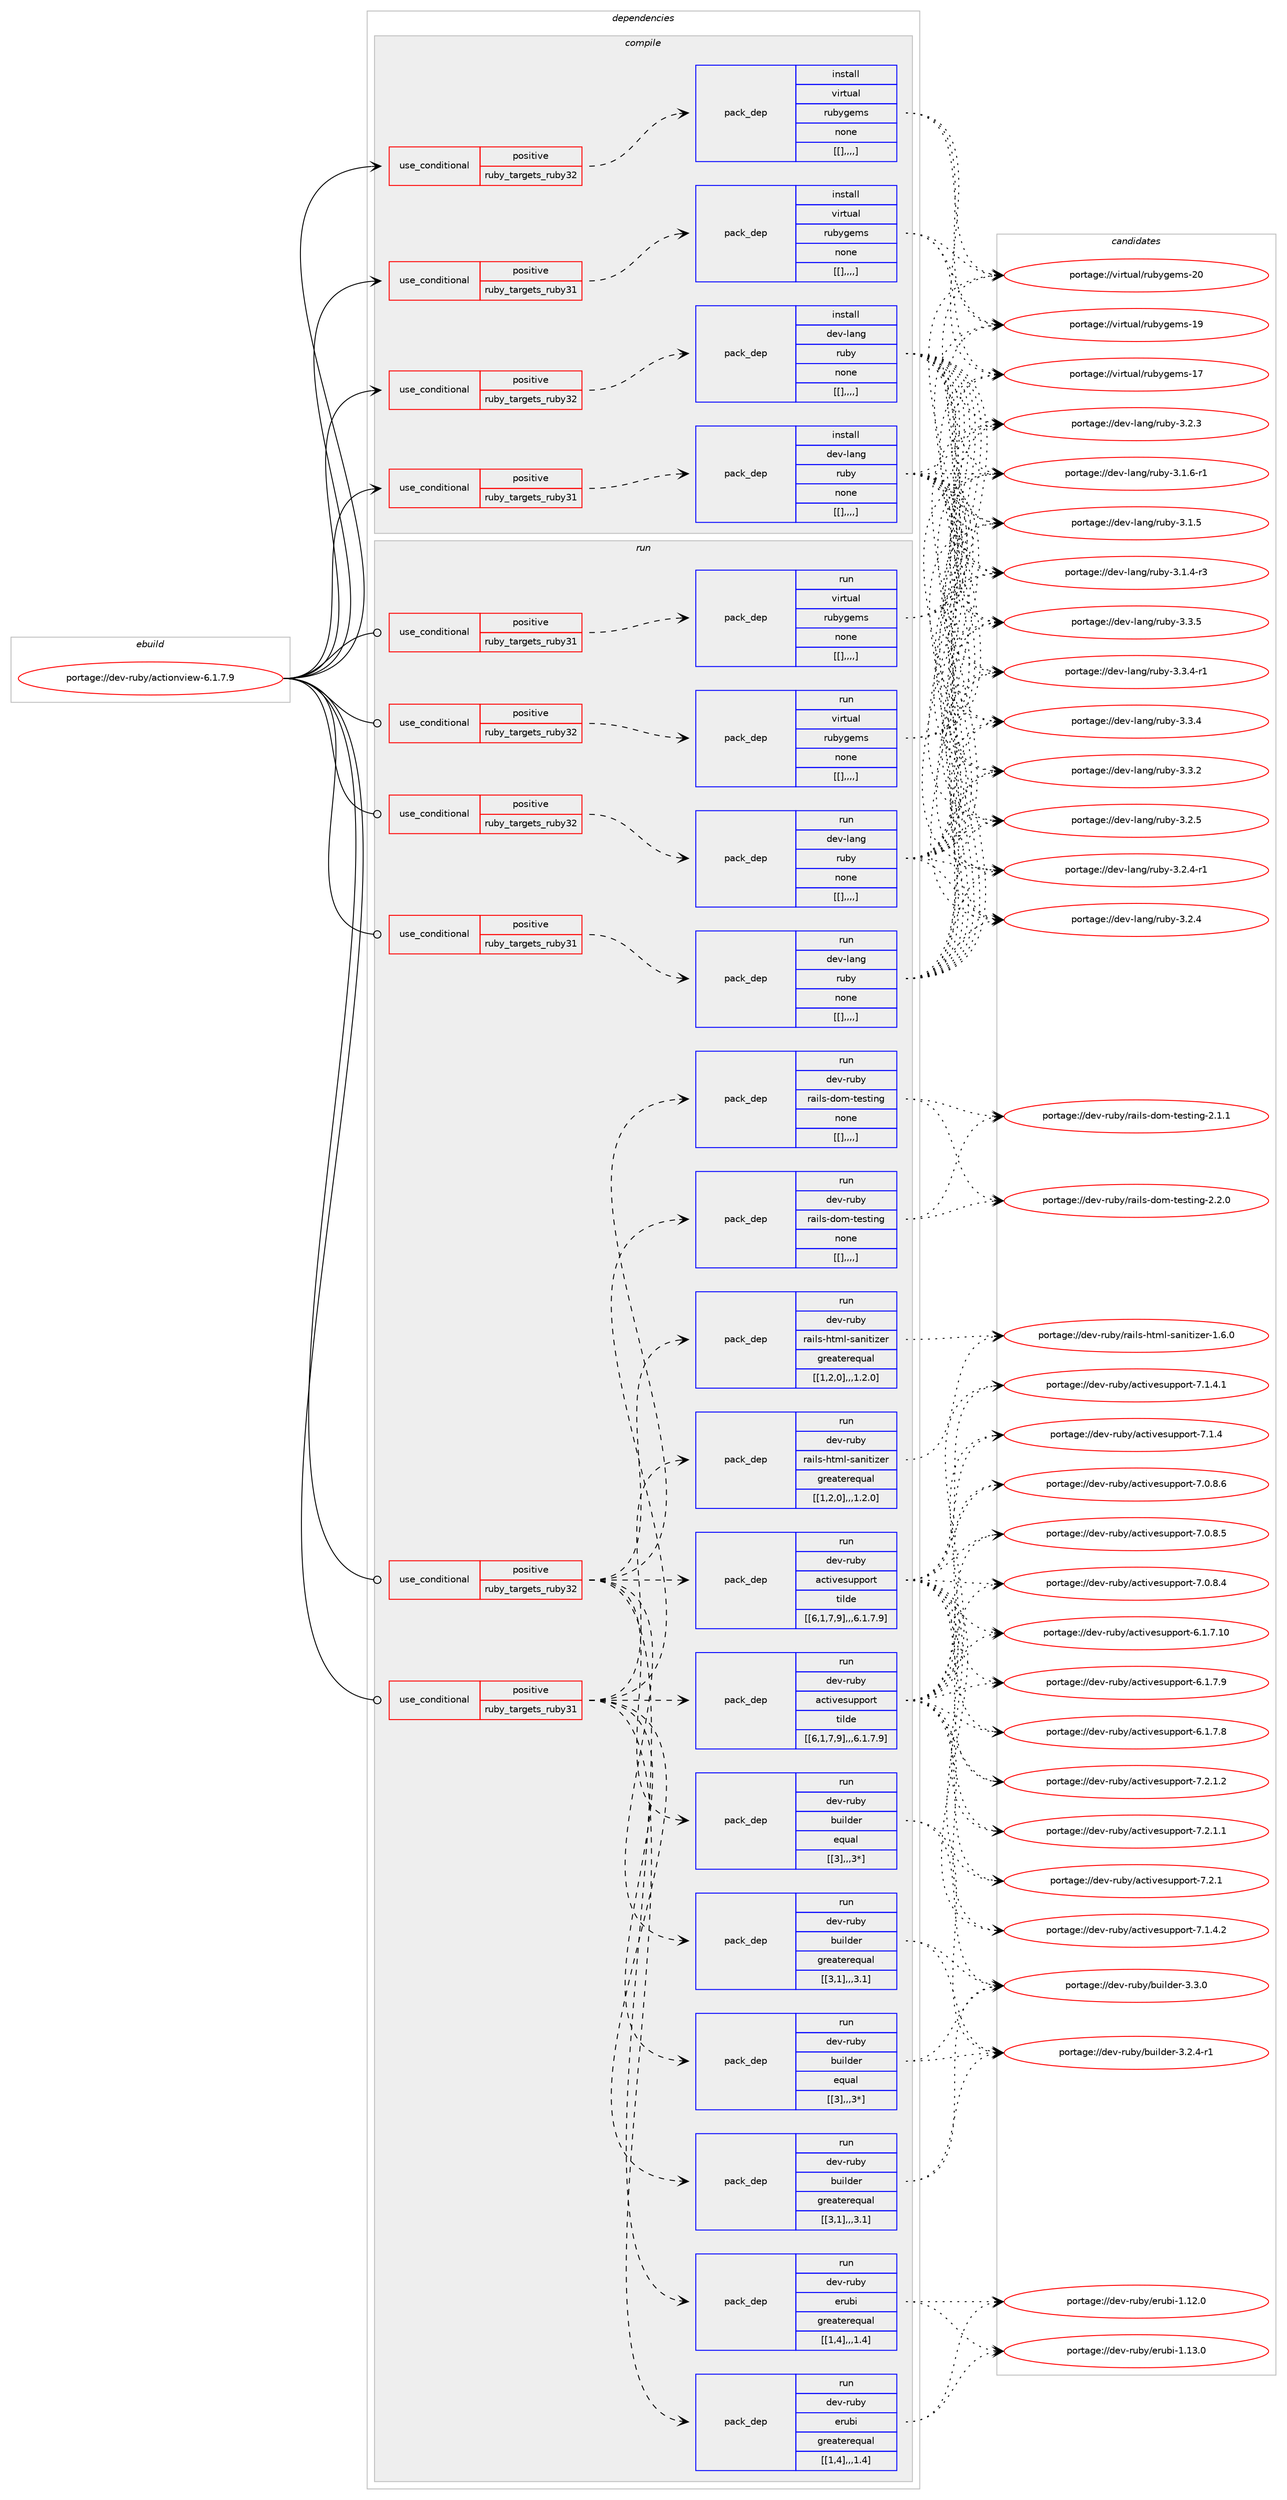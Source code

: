 digraph prolog {

# *************
# Graph options
# *************

newrank=true;
concentrate=true;
compound=true;
graph [rankdir=LR,fontname=Helvetica,fontsize=10,ranksep=1.5];#, ranksep=2.5, nodesep=0.2];
edge  [arrowhead=vee];
node  [fontname=Helvetica,fontsize=10];

# **********
# The ebuild
# **********

subgraph cluster_leftcol {
color=gray;
label=<<i>ebuild</i>>;
id [label="portage://dev-ruby/actionview-6.1.7.9", color=red, width=4, href="../dev-ruby/actionview-6.1.7.9.svg"];
}

# ****************
# The dependencies
# ****************

subgraph cluster_midcol {
color=gray;
label=<<i>dependencies</i>>;
subgraph cluster_compile {
fillcolor="#eeeeee";
style=filled;
label=<<i>compile</i>>;
subgraph cond46890 {
dependency182875 [label=<<TABLE BORDER="0" CELLBORDER="1" CELLSPACING="0" CELLPADDING="4"><TR><TD ROWSPAN="3" CELLPADDING="10">use_conditional</TD></TR><TR><TD>positive</TD></TR><TR><TD>ruby_targets_ruby31</TD></TR></TABLE>>, shape=none, color=red];
subgraph pack134653 {
dependency182918 [label=<<TABLE BORDER="0" CELLBORDER="1" CELLSPACING="0" CELLPADDING="4" WIDTH="220"><TR><TD ROWSPAN="6" CELLPADDING="30">pack_dep</TD></TR><TR><TD WIDTH="110">install</TD></TR><TR><TD>dev-lang</TD></TR><TR><TD>ruby</TD></TR><TR><TD>none</TD></TR><TR><TD>[[],,,,]</TD></TR></TABLE>>, shape=none, color=blue];
}
dependency182875:e -> dependency182918:w [weight=20,style="dashed",arrowhead="vee"];
}
id:e -> dependency182875:w [weight=20,style="solid",arrowhead="vee"];
subgraph cond46904 {
dependency182943 [label=<<TABLE BORDER="0" CELLBORDER="1" CELLSPACING="0" CELLPADDING="4"><TR><TD ROWSPAN="3" CELLPADDING="10">use_conditional</TD></TR><TR><TD>positive</TD></TR><TR><TD>ruby_targets_ruby31</TD></TR></TABLE>>, shape=none, color=red];
subgraph pack134680 {
dependency182963 [label=<<TABLE BORDER="0" CELLBORDER="1" CELLSPACING="0" CELLPADDING="4" WIDTH="220"><TR><TD ROWSPAN="6" CELLPADDING="30">pack_dep</TD></TR><TR><TD WIDTH="110">install</TD></TR><TR><TD>virtual</TD></TR><TR><TD>rubygems</TD></TR><TR><TD>none</TD></TR><TR><TD>[[],,,,]</TD></TR></TABLE>>, shape=none, color=blue];
}
dependency182943:e -> dependency182963:w [weight=20,style="dashed",arrowhead="vee"];
}
id:e -> dependency182943:w [weight=20,style="solid",arrowhead="vee"];
subgraph cond46925 {
dependency182991 [label=<<TABLE BORDER="0" CELLBORDER="1" CELLSPACING="0" CELLPADDING="4"><TR><TD ROWSPAN="3" CELLPADDING="10">use_conditional</TD></TR><TR><TD>positive</TD></TR><TR><TD>ruby_targets_ruby32</TD></TR></TABLE>>, shape=none, color=red];
subgraph pack134711 {
dependency183015 [label=<<TABLE BORDER="0" CELLBORDER="1" CELLSPACING="0" CELLPADDING="4" WIDTH="220"><TR><TD ROWSPAN="6" CELLPADDING="30">pack_dep</TD></TR><TR><TD WIDTH="110">install</TD></TR><TR><TD>dev-lang</TD></TR><TR><TD>ruby</TD></TR><TR><TD>none</TD></TR><TR><TD>[[],,,,]</TD></TR></TABLE>>, shape=none, color=blue];
}
dependency182991:e -> dependency183015:w [weight=20,style="dashed",arrowhead="vee"];
}
id:e -> dependency182991:w [weight=20,style="solid",arrowhead="vee"];
subgraph cond46934 {
dependency183041 [label=<<TABLE BORDER="0" CELLBORDER="1" CELLSPACING="0" CELLPADDING="4"><TR><TD ROWSPAN="3" CELLPADDING="10">use_conditional</TD></TR><TR><TD>positive</TD></TR><TR><TD>ruby_targets_ruby32</TD></TR></TABLE>>, shape=none, color=red];
subgraph pack134747 {
dependency183049 [label=<<TABLE BORDER="0" CELLBORDER="1" CELLSPACING="0" CELLPADDING="4" WIDTH="220"><TR><TD ROWSPAN="6" CELLPADDING="30">pack_dep</TD></TR><TR><TD WIDTH="110">install</TD></TR><TR><TD>virtual</TD></TR><TR><TD>rubygems</TD></TR><TR><TD>none</TD></TR><TR><TD>[[],,,,]</TD></TR></TABLE>>, shape=none, color=blue];
}
dependency183041:e -> dependency183049:w [weight=20,style="dashed",arrowhead="vee"];
}
id:e -> dependency183041:w [weight=20,style="solid",arrowhead="vee"];
}
subgraph cluster_compileandrun {
fillcolor="#eeeeee";
style=filled;
label=<<i>compile and run</i>>;
}
subgraph cluster_run {
fillcolor="#eeeeee";
style=filled;
label=<<i>run</i>>;
subgraph cond46951 {
dependency183146 [label=<<TABLE BORDER="0" CELLBORDER="1" CELLSPACING="0" CELLPADDING="4"><TR><TD ROWSPAN="3" CELLPADDING="10">use_conditional</TD></TR><TR><TD>positive</TD></TR><TR><TD>ruby_targets_ruby31</TD></TR></TABLE>>, shape=none, color=red];
subgraph pack134859 {
dependency183197 [label=<<TABLE BORDER="0" CELLBORDER="1" CELLSPACING="0" CELLPADDING="4" WIDTH="220"><TR><TD ROWSPAN="6" CELLPADDING="30">pack_dep</TD></TR><TR><TD WIDTH="110">run</TD></TR><TR><TD>dev-lang</TD></TR><TR><TD>ruby</TD></TR><TR><TD>none</TD></TR><TR><TD>[[],,,,]</TD></TR></TABLE>>, shape=none, color=blue];
}
dependency183146:e -> dependency183197:w [weight=20,style="dashed",arrowhead="vee"];
}
id:e -> dependency183146:w [weight=20,style="solid",arrowhead="odot"];
subgraph cond46993 {
dependency183303 [label=<<TABLE BORDER="0" CELLBORDER="1" CELLSPACING="0" CELLPADDING="4"><TR><TD ROWSPAN="3" CELLPADDING="10">use_conditional</TD></TR><TR><TD>positive</TD></TR><TR><TD>ruby_targets_ruby31</TD></TR></TABLE>>, shape=none, color=red];
subgraph pack134945 {
dependency183320 [label=<<TABLE BORDER="0" CELLBORDER="1" CELLSPACING="0" CELLPADDING="4" WIDTH="220"><TR><TD ROWSPAN="6" CELLPADDING="30">pack_dep</TD></TR><TR><TD WIDTH="110">run</TD></TR><TR><TD>dev-ruby</TD></TR><TR><TD>activesupport</TD></TR><TR><TD>tilde</TD></TR><TR><TD>[[6,1,7,9],,,6.1.7.9]</TD></TR></TABLE>>, shape=none, color=blue];
}
dependency183303:e -> dependency183320:w [weight=20,style="dashed",arrowhead="vee"];
subgraph pack134983 {
dependency183383 [label=<<TABLE BORDER="0" CELLBORDER="1" CELLSPACING="0" CELLPADDING="4" WIDTH="220"><TR><TD ROWSPAN="6" CELLPADDING="30">pack_dep</TD></TR><TR><TD WIDTH="110">run</TD></TR><TR><TD>dev-ruby</TD></TR><TR><TD>builder</TD></TR><TR><TD>greaterequal</TD></TR><TR><TD>[[3,1],,,3.1]</TD></TR></TABLE>>, shape=none, color=blue];
}
dependency183303:e -> dependency183383:w [weight=20,style="dashed",arrowhead="vee"];
subgraph pack135079 {
dependency183500 [label=<<TABLE BORDER="0" CELLBORDER="1" CELLSPACING="0" CELLPADDING="4" WIDTH="220"><TR><TD ROWSPAN="6" CELLPADDING="30">pack_dep</TD></TR><TR><TD WIDTH="110">run</TD></TR><TR><TD>dev-ruby</TD></TR><TR><TD>builder</TD></TR><TR><TD>equal</TD></TR><TR><TD>[[3],,,3*]</TD></TR></TABLE>>, shape=none, color=blue];
}
dependency183303:e -> dependency183500:w [weight=20,style="dashed",arrowhead="vee"];
subgraph pack135106 {
dependency183538 [label=<<TABLE BORDER="0" CELLBORDER="1" CELLSPACING="0" CELLPADDING="4" WIDTH="220"><TR><TD ROWSPAN="6" CELLPADDING="30">pack_dep</TD></TR><TR><TD WIDTH="110">run</TD></TR><TR><TD>dev-ruby</TD></TR><TR><TD>erubi</TD></TR><TR><TD>greaterequal</TD></TR><TR><TD>[[1,4],,,1.4]</TD></TR></TABLE>>, shape=none, color=blue];
}
dependency183303:e -> dependency183538:w [weight=20,style="dashed",arrowhead="vee"];
subgraph pack135111 {
dependency183560 [label=<<TABLE BORDER="0" CELLBORDER="1" CELLSPACING="0" CELLPADDING="4" WIDTH="220"><TR><TD ROWSPAN="6" CELLPADDING="30">pack_dep</TD></TR><TR><TD WIDTH="110">run</TD></TR><TR><TD>dev-ruby</TD></TR><TR><TD>rails-html-sanitizer</TD></TR><TR><TD>greaterequal</TD></TR><TR><TD>[[1,2,0],,,1.2.0]</TD></TR></TABLE>>, shape=none, color=blue];
}
dependency183303:e -> dependency183560:w [weight=20,style="dashed",arrowhead="vee"];
subgraph pack135146 {
dependency183615 [label=<<TABLE BORDER="0" CELLBORDER="1" CELLSPACING="0" CELLPADDING="4" WIDTH="220"><TR><TD ROWSPAN="6" CELLPADDING="30">pack_dep</TD></TR><TR><TD WIDTH="110">run</TD></TR><TR><TD>dev-ruby</TD></TR><TR><TD>rails-dom-testing</TD></TR><TR><TD>none</TD></TR><TR><TD>[[],,,,]</TD></TR></TABLE>>, shape=none, color=blue];
}
dependency183303:e -> dependency183615:w [weight=20,style="dashed",arrowhead="vee"];
}
id:e -> dependency183303:w [weight=20,style="solid",arrowhead="odot"];
subgraph cond47111 {
dependency183671 [label=<<TABLE BORDER="0" CELLBORDER="1" CELLSPACING="0" CELLPADDING="4"><TR><TD ROWSPAN="3" CELLPADDING="10">use_conditional</TD></TR><TR><TD>positive</TD></TR><TR><TD>ruby_targets_ruby31</TD></TR></TABLE>>, shape=none, color=red];
subgraph pack135202 {
dependency183716 [label=<<TABLE BORDER="0" CELLBORDER="1" CELLSPACING="0" CELLPADDING="4" WIDTH="220"><TR><TD ROWSPAN="6" CELLPADDING="30">pack_dep</TD></TR><TR><TD WIDTH="110">run</TD></TR><TR><TD>virtual</TD></TR><TR><TD>rubygems</TD></TR><TR><TD>none</TD></TR><TR><TD>[[],,,,]</TD></TR></TABLE>>, shape=none, color=blue];
}
dependency183671:e -> dependency183716:w [weight=20,style="dashed",arrowhead="vee"];
}
id:e -> dependency183671:w [weight=20,style="solid",arrowhead="odot"];
subgraph cond47127 {
dependency183738 [label=<<TABLE BORDER="0" CELLBORDER="1" CELLSPACING="0" CELLPADDING="4"><TR><TD ROWSPAN="3" CELLPADDING="10">use_conditional</TD></TR><TR><TD>positive</TD></TR><TR><TD>ruby_targets_ruby32</TD></TR></TABLE>>, shape=none, color=red];
subgraph pack135255 {
dependency183746 [label=<<TABLE BORDER="0" CELLBORDER="1" CELLSPACING="0" CELLPADDING="4" WIDTH="220"><TR><TD ROWSPAN="6" CELLPADDING="30">pack_dep</TD></TR><TR><TD WIDTH="110">run</TD></TR><TR><TD>dev-lang</TD></TR><TR><TD>ruby</TD></TR><TR><TD>none</TD></TR><TR><TD>[[],,,,]</TD></TR></TABLE>>, shape=none, color=blue];
}
dependency183738:e -> dependency183746:w [weight=20,style="dashed",arrowhead="vee"];
}
id:e -> dependency183738:w [weight=20,style="solid",arrowhead="odot"];
subgraph cond47139 {
dependency183754 [label=<<TABLE BORDER="0" CELLBORDER="1" CELLSPACING="0" CELLPADDING="4"><TR><TD ROWSPAN="3" CELLPADDING="10">use_conditional</TD></TR><TR><TD>positive</TD></TR><TR><TD>ruby_targets_ruby32</TD></TR></TABLE>>, shape=none, color=red];
subgraph pack135262 {
dependency183764 [label=<<TABLE BORDER="0" CELLBORDER="1" CELLSPACING="0" CELLPADDING="4" WIDTH="220"><TR><TD ROWSPAN="6" CELLPADDING="30">pack_dep</TD></TR><TR><TD WIDTH="110">run</TD></TR><TR><TD>dev-ruby</TD></TR><TR><TD>activesupport</TD></TR><TR><TD>tilde</TD></TR><TR><TD>[[6,1,7,9],,,6.1.7.9]</TD></TR></TABLE>>, shape=none, color=blue];
}
dependency183754:e -> dependency183764:w [weight=20,style="dashed",arrowhead="vee"];
subgraph pack135318 {
dependency183860 [label=<<TABLE BORDER="0" CELLBORDER="1" CELLSPACING="0" CELLPADDING="4" WIDTH="220"><TR><TD ROWSPAN="6" CELLPADDING="30">pack_dep</TD></TR><TR><TD WIDTH="110">run</TD></TR><TR><TD>dev-ruby</TD></TR><TR><TD>builder</TD></TR><TR><TD>greaterequal</TD></TR><TR><TD>[[3,1],,,3.1]</TD></TR></TABLE>>, shape=none, color=blue];
}
dependency183754:e -> dependency183860:w [weight=20,style="dashed",arrowhead="vee"];
subgraph pack135331 {
dependency183890 [label=<<TABLE BORDER="0" CELLBORDER="1" CELLSPACING="0" CELLPADDING="4" WIDTH="220"><TR><TD ROWSPAN="6" CELLPADDING="30">pack_dep</TD></TR><TR><TD WIDTH="110">run</TD></TR><TR><TD>dev-ruby</TD></TR><TR><TD>builder</TD></TR><TR><TD>equal</TD></TR><TR><TD>[[3],,,3*]</TD></TR></TABLE>>, shape=none, color=blue];
}
dependency183754:e -> dependency183890:w [weight=20,style="dashed",arrowhead="vee"];
subgraph pack135379 {
dependency183954 [label=<<TABLE BORDER="0" CELLBORDER="1" CELLSPACING="0" CELLPADDING="4" WIDTH="220"><TR><TD ROWSPAN="6" CELLPADDING="30">pack_dep</TD></TR><TR><TD WIDTH="110">run</TD></TR><TR><TD>dev-ruby</TD></TR><TR><TD>erubi</TD></TR><TR><TD>greaterequal</TD></TR><TR><TD>[[1,4],,,1.4]</TD></TR></TABLE>>, shape=none, color=blue];
}
dependency183754:e -> dependency183954:w [weight=20,style="dashed",arrowhead="vee"];
subgraph pack135401 {
dependency184014 [label=<<TABLE BORDER="0" CELLBORDER="1" CELLSPACING="0" CELLPADDING="4" WIDTH="220"><TR><TD ROWSPAN="6" CELLPADDING="30">pack_dep</TD></TR><TR><TD WIDTH="110">run</TD></TR><TR><TD>dev-ruby</TD></TR><TR><TD>rails-html-sanitizer</TD></TR><TR><TD>greaterequal</TD></TR><TR><TD>[[1,2,0],,,1.2.0]</TD></TR></TABLE>>, shape=none, color=blue];
}
dependency183754:e -> dependency184014:w [weight=20,style="dashed",arrowhead="vee"];
subgraph pack135450 {
dependency184065 [label=<<TABLE BORDER="0" CELLBORDER="1" CELLSPACING="0" CELLPADDING="4" WIDTH="220"><TR><TD ROWSPAN="6" CELLPADDING="30">pack_dep</TD></TR><TR><TD WIDTH="110">run</TD></TR><TR><TD>dev-ruby</TD></TR><TR><TD>rails-dom-testing</TD></TR><TR><TD>none</TD></TR><TR><TD>[[],,,,]</TD></TR></TABLE>>, shape=none, color=blue];
}
dependency183754:e -> dependency184065:w [weight=20,style="dashed",arrowhead="vee"];
}
id:e -> dependency183754:w [weight=20,style="solid",arrowhead="odot"];
subgraph cond47253 {
dependency184075 [label=<<TABLE BORDER="0" CELLBORDER="1" CELLSPACING="0" CELLPADDING="4"><TR><TD ROWSPAN="3" CELLPADDING="10">use_conditional</TD></TR><TR><TD>positive</TD></TR><TR><TD>ruby_targets_ruby32</TD></TR></TABLE>>, shape=none, color=red];
subgraph pack135513 {
dependency184161 [label=<<TABLE BORDER="0" CELLBORDER="1" CELLSPACING="0" CELLPADDING="4" WIDTH="220"><TR><TD ROWSPAN="6" CELLPADDING="30">pack_dep</TD></TR><TR><TD WIDTH="110">run</TD></TR><TR><TD>virtual</TD></TR><TR><TD>rubygems</TD></TR><TR><TD>none</TD></TR><TR><TD>[[],,,,]</TD></TR></TABLE>>, shape=none, color=blue];
}
dependency184075:e -> dependency184161:w [weight=20,style="dashed",arrowhead="vee"];
}
id:e -> dependency184075:w [weight=20,style="solid",arrowhead="odot"];
}
}

# **************
# The candidates
# **************

subgraph cluster_choices {
rank=same;
color=gray;
label=<<i>candidates</i>>;

subgraph choice134133 {
color=black;
nodesep=1;
choice10010111845108971101034711411798121455146514653 [label="portage://dev-lang/ruby-3.3.5", color=red, width=4,href="../dev-lang/ruby-3.3.5.svg"];
choice100101118451089711010347114117981214551465146524511449 [label="portage://dev-lang/ruby-3.3.4-r1", color=red, width=4,href="../dev-lang/ruby-3.3.4-r1.svg"];
choice10010111845108971101034711411798121455146514652 [label="portage://dev-lang/ruby-3.3.4", color=red, width=4,href="../dev-lang/ruby-3.3.4.svg"];
choice10010111845108971101034711411798121455146514650 [label="portage://dev-lang/ruby-3.3.2", color=red, width=4,href="../dev-lang/ruby-3.3.2.svg"];
choice10010111845108971101034711411798121455146504653 [label="portage://dev-lang/ruby-3.2.5", color=red, width=4,href="../dev-lang/ruby-3.2.5.svg"];
choice100101118451089711010347114117981214551465046524511449 [label="portage://dev-lang/ruby-3.2.4-r1", color=red, width=4,href="../dev-lang/ruby-3.2.4-r1.svg"];
choice10010111845108971101034711411798121455146504652 [label="portage://dev-lang/ruby-3.2.4", color=red, width=4,href="../dev-lang/ruby-3.2.4.svg"];
choice10010111845108971101034711411798121455146504651 [label="portage://dev-lang/ruby-3.2.3", color=red, width=4,href="../dev-lang/ruby-3.2.3.svg"];
choice100101118451089711010347114117981214551464946544511449 [label="portage://dev-lang/ruby-3.1.6-r1", color=red, width=4,href="../dev-lang/ruby-3.1.6-r1.svg"];
choice10010111845108971101034711411798121455146494653 [label="portage://dev-lang/ruby-3.1.5", color=red, width=4,href="../dev-lang/ruby-3.1.5.svg"];
choice100101118451089711010347114117981214551464946524511451 [label="portage://dev-lang/ruby-3.1.4-r3", color=red, width=4,href="../dev-lang/ruby-3.1.4-r3.svg"];
dependency182918:e -> choice10010111845108971101034711411798121455146514653:w [style=dotted,weight="100"];
dependency182918:e -> choice100101118451089711010347114117981214551465146524511449:w [style=dotted,weight="100"];
dependency182918:e -> choice10010111845108971101034711411798121455146514652:w [style=dotted,weight="100"];
dependency182918:e -> choice10010111845108971101034711411798121455146514650:w [style=dotted,weight="100"];
dependency182918:e -> choice10010111845108971101034711411798121455146504653:w [style=dotted,weight="100"];
dependency182918:e -> choice100101118451089711010347114117981214551465046524511449:w [style=dotted,weight="100"];
dependency182918:e -> choice10010111845108971101034711411798121455146504652:w [style=dotted,weight="100"];
dependency182918:e -> choice10010111845108971101034711411798121455146504651:w [style=dotted,weight="100"];
dependency182918:e -> choice100101118451089711010347114117981214551464946544511449:w [style=dotted,weight="100"];
dependency182918:e -> choice10010111845108971101034711411798121455146494653:w [style=dotted,weight="100"];
dependency182918:e -> choice100101118451089711010347114117981214551464946524511451:w [style=dotted,weight="100"];
}
subgraph choice134160 {
color=black;
nodesep=1;
choice118105114116117971084711411798121103101109115455048 [label="portage://virtual/rubygems-20", color=red, width=4,href="../virtual/rubygems-20.svg"];
choice118105114116117971084711411798121103101109115454957 [label="portage://virtual/rubygems-19", color=red, width=4,href="../virtual/rubygems-19.svg"];
choice118105114116117971084711411798121103101109115454955 [label="portage://virtual/rubygems-17", color=red, width=4,href="../virtual/rubygems-17.svg"];
dependency182963:e -> choice118105114116117971084711411798121103101109115455048:w [style=dotted,weight="100"];
dependency182963:e -> choice118105114116117971084711411798121103101109115454957:w [style=dotted,weight="100"];
dependency182963:e -> choice118105114116117971084711411798121103101109115454955:w [style=dotted,weight="100"];
}
subgraph choice134167 {
color=black;
nodesep=1;
choice10010111845108971101034711411798121455146514653 [label="portage://dev-lang/ruby-3.3.5", color=red, width=4,href="../dev-lang/ruby-3.3.5.svg"];
choice100101118451089711010347114117981214551465146524511449 [label="portage://dev-lang/ruby-3.3.4-r1", color=red, width=4,href="../dev-lang/ruby-3.3.4-r1.svg"];
choice10010111845108971101034711411798121455146514652 [label="portage://dev-lang/ruby-3.3.4", color=red, width=4,href="../dev-lang/ruby-3.3.4.svg"];
choice10010111845108971101034711411798121455146514650 [label="portage://dev-lang/ruby-3.3.2", color=red, width=4,href="../dev-lang/ruby-3.3.2.svg"];
choice10010111845108971101034711411798121455146504653 [label="portage://dev-lang/ruby-3.2.5", color=red, width=4,href="../dev-lang/ruby-3.2.5.svg"];
choice100101118451089711010347114117981214551465046524511449 [label="portage://dev-lang/ruby-3.2.4-r1", color=red, width=4,href="../dev-lang/ruby-3.2.4-r1.svg"];
choice10010111845108971101034711411798121455146504652 [label="portage://dev-lang/ruby-3.2.4", color=red, width=4,href="../dev-lang/ruby-3.2.4.svg"];
choice10010111845108971101034711411798121455146504651 [label="portage://dev-lang/ruby-3.2.3", color=red, width=4,href="../dev-lang/ruby-3.2.3.svg"];
choice100101118451089711010347114117981214551464946544511449 [label="portage://dev-lang/ruby-3.1.6-r1", color=red, width=4,href="../dev-lang/ruby-3.1.6-r1.svg"];
choice10010111845108971101034711411798121455146494653 [label="portage://dev-lang/ruby-3.1.5", color=red, width=4,href="../dev-lang/ruby-3.1.5.svg"];
choice100101118451089711010347114117981214551464946524511451 [label="portage://dev-lang/ruby-3.1.4-r3", color=red, width=4,href="../dev-lang/ruby-3.1.4-r3.svg"];
dependency183015:e -> choice10010111845108971101034711411798121455146514653:w [style=dotted,weight="100"];
dependency183015:e -> choice100101118451089711010347114117981214551465146524511449:w [style=dotted,weight="100"];
dependency183015:e -> choice10010111845108971101034711411798121455146514652:w [style=dotted,weight="100"];
dependency183015:e -> choice10010111845108971101034711411798121455146514650:w [style=dotted,weight="100"];
dependency183015:e -> choice10010111845108971101034711411798121455146504653:w [style=dotted,weight="100"];
dependency183015:e -> choice100101118451089711010347114117981214551465046524511449:w [style=dotted,weight="100"];
dependency183015:e -> choice10010111845108971101034711411798121455146504652:w [style=dotted,weight="100"];
dependency183015:e -> choice10010111845108971101034711411798121455146504651:w [style=dotted,weight="100"];
dependency183015:e -> choice100101118451089711010347114117981214551464946544511449:w [style=dotted,weight="100"];
dependency183015:e -> choice10010111845108971101034711411798121455146494653:w [style=dotted,weight="100"];
dependency183015:e -> choice100101118451089711010347114117981214551464946524511451:w [style=dotted,weight="100"];
}
subgraph choice134185 {
color=black;
nodesep=1;
choice118105114116117971084711411798121103101109115455048 [label="portage://virtual/rubygems-20", color=red, width=4,href="../virtual/rubygems-20.svg"];
choice118105114116117971084711411798121103101109115454957 [label="portage://virtual/rubygems-19", color=red, width=4,href="../virtual/rubygems-19.svg"];
choice118105114116117971084711411798121103101109115454955 [label="portage://virtual/rubygems-17", color=red, width=4,href="../virtual/rubygems-17.svg"];
dependency183049:e -> choice118105114116117971084711411798121103101109115455048:w [style=dotted,weight="100"];
dependency183049:e -> choice118105114116117971084711411798121103101109115454957:w [style=dotted,weight="100"];
dependency183049:e -> choice118105114116117971084711411798121103101109115454955:w [style=dotted,weight="100"];
}
subgraph choice134190 {
color=black;
nodesep=1;
choice10010111845108971101034711411798121455146514653 [label="portage://dev-lang/ruby-3.3.5", color=red, width=4,href="../dev-lang/ruby-3.3.5.svg"];
choice100101118451089711010347114117981214551465146524511449 [label="portage://dev-lang/ruby-3.3.4-r1", color=red, width=4,href="../dev-lang/ruby-3.3.4-r1.svg"];
choice10010111845108971101034711411798121455146514652 [label="portage://dev-lang/ruby-3.3.4", color=red, width=4,href="../dev-lang/ruby-3.3.4.svg"];
choice10010111845108971101034711411798121455146514650 [label="portage://dev-lang/ruby-3.3.2", color=red, width=4,href="../dev-lang/ruby-3.3.2.svg"];
choice10010111845108971101034711411798121455146504653 [label="portage://dev-lang/ruby-3.2.5", color=red, width=4,href="../dev-lang/ruby-3.2.5.svg"];
choice100101118451089711010347114117981214551465046524511449 [label="portage://dev-lang/ruby-3.2.4-r1", color=red, width=4,href="../dev-lang/ruby-3.2.4-r1.svg"];
choice10010111845108971101034711411798121455146504652 [label="portage://dev-lang/ruby-3.2.4", color=red, width=4,href="../dev-lang/ruby-3.2.4.svg"];
choice10010111845108971101034711411798121455146504651 [label="portage://dev-lang/ruby-3.2.3", color=red, width=4,href="../dev-lang/ruby-3.2.3.svg"];
choice100101118451089711010347114117981214551464946544511449 [label="portage://dev-lang/ruby-3.1.6-r1", color=red, width=4,href="../dev-lang/ruby-3.1.6-r1.svg"];
choice10010111845108971101034711411798121455146494653 [label="portage://dev-lang/ruby-3.1.5", color=red, width=4,href="../dev-lang/ruby-3.1.5.svg"];
choice100101118451089711010347114117981214551464946524511451 [label="portage://dev-lang/ruby-3.1.4-r3", color=red, width=4,href="../dev-lang/ruby-3.1.4-r3.svg"];
dependency183197:e -> choice10010111845108971101034711411798121455146514653:w [style=dotted,weight="100"];
dependency183197:e -> choice100101118451089711010347114117981214551465146524511449:w [style=dotted,weight="100"];
dependency183197:e -> choice10010111845108971101034711411798121455146514652:w [style=dotted,weight="100"];
dependency183197:e -> choice10010111845108971101034711411798121455146514650:w [style=dotted,weight="100"];
dependency183197:e -> choice10010111845108971101034711411798121455146504653:w [style=dotted,weight="100"];
dependency183197:e -> choice100101118451089711010347114117981214551465046524511449:w [style=dotted,weight="100"];
dependency183197:e -> choice10010111845108971101034711411798121455146504652:w [style=dotted,weight="100"];
dependency183197:e -> choice10010111845108971101034711411798121455146504651:w [style=dotted,weight="100"];
dependency183197:e -> choice100101118451089711010347114117981214551464946544511449:w [style=dotted,weight="100"];
dependency183197:e -> choice10010111845108971101034711411798121455146494653:w [style=dotted,weight="100"];
dependency183197:e -> choice100101118451089711010347114117981214551464946524511451:w [style=dotted,weight="100"];
}
subgraph choice134222 {
color=black;
nodesep=1;
choice10010111845114117981214797991161051181011151171121121111141164555465046494650 [label="portage://dev-ruby/activesupport-7.2.1.2", color=red, width=4,href="../dev-ruby/activesupport-7.2.1.2.svg"];
choice10010111845114117981214797991161051181011151171121121111141164555465046494649 [label="portage://dev-ruby/activesupport-7.2.1.1", color=red, width=4,href="../dev-ruby/activesupport-7.2.1.1.svg"];
choice1001011184511411798121479799116105118101115117112112111114116455546504649 [label="portage://dev-ruby/activesupport-7.2.1", color=red, width=4,href="../dev-ruby/activesupport-7.2.1.svg"];
choice10010111845114117981214797991161051181011151171121121111141164555464946524650 [label="portage://dev-ruby/activesupport-7.1.4.2", color=red, width=4,href="../dev-ruby/activesupport-7.1.4.2.svg"];
choice10010111845114117981214797991161051181011151171121121111141164555464946524649 [label="portage://dev-ruby/activesupport-7.1.4.1", color=red, width=4,href="../dev-ruby/activesupport-7.1.4.1.svg"];
choice1001011184511411798121479799116105118101115117112112111114116455546494652 [label="portage://dev-ruby/activesupport-7.1.4", color=red, width=4,href="../dev-ruby/activesupport-7.1.4.svg"];
choice10010111845114117981214797991161051181011151171121121111141164555464846564654 [label="portage://dev-ruby/activesupport-7.0.8.6", color=red, width=4,href="../dev-ruby/activesupport-7.0.8.6.svg"];
choice10010111845114117981214797991161051181011151171121121111141164555464846564653 [label="portage://dev-ruby/activesupport-7.0.8.5", color=red, width=4,href="../dev-ruby/activesupport-7.0.8.5.svg"];
choice10010111845114117981214797991161051181011151171121121111141164555464846564652 [label="portage://dev-ruby/activesupport-7.0.8.4", color=red, width=4,href="../dev-ruby/activesupport-7.0.8.4.svg"];
choice1001011184511411798121479799116105118101115117112112111114116455446494655464948 [label="portage://dev-ruby/activesupport-6.1.7.10", color=red, width=4,href="../dev-ruby/activesupport-6.1.7.10.svg"];
choice10010111845114117981214797991161051181011151171121121111141164554464946554657 [label="portage://dev-ruby/activesupport-6.1.7.9", color=red, width=4,href="../dev-ruby/activesupport-6.1.7.9.svg"];
choice10010111845114117981214797991161051181011151171121121111141164554464946554656 [label="portage://dev-ruby/activesupport-6.1.7.8", color=red, width=4,href="../dev-ruby/activesupport-6.1.7.8.svg"];
dependency183320:e -> choice10010111845114117981214797991161051181011151171121121111141164555465046494650:w [style=dotted,weight="100"];
dependency183320:e -> choice10010111845114117981214797991161051181011151171121121111141164555465046494649:w [style=dotted,weight="100"];
dependency183320:e -> choice1001011184511411798121479799116105118101115117112112111114116455546504649:w [style=dotted,weight="100"];
dependency183320:e -> choice10010111845114117981214797991161051181011151171121121111141164555464946524650:w [style=dotted,weight="100"];
dependency183320:e -> choice10010111845114117981214797991161051181011151171121121111141164555464946524649:w [style=dotted,weight="100"];
dependency183320:e -> choice1001011184511411798121479799116105118101115117112112111114116455546494652:w [style=dotted,weight="100"];
dependency183320:e -> choice10010111845114117981214797991161051181011151171121121111141164555464846564654:w [style=dotted,weight="100"];
dependency183320:e -> choice10010111845114117981214797991161051181011151171121121111141164555464846564653:w [style=dotted,weight="100"];
dependency183320:e -> choice10010111845114117981214797991161051181011151171121121111141164555464846564652:w [style=dotted,weight="100"];
dependency183320:e -> choice1001011184511411798121479799116105118101115117112112111114116455446494655464948:w [style=dotted,weight="100"];
dependency183320:e -> choice10010111845114117981214797991161051181011151171121121111141164554464946554657:w [style=dotted,weight="100"];
dependency183320:e -> choice10010111845114117981214797991161051181011151171121121111141164554464946554656:w [style=dotted,weight="100"];
}
subgraph choice134241 {
color=black;
nodesep=1;
choice10010111845114117981214798117105108100101114455146514648 [label="portage://dev-ruby/builder-3.3.0", color=red, width=4,href="../dev-ruby/builder-3.3.0.svg"];
choice100101118451141179812147981171051081001011144551465046524511449 [label="portage://dev-ruby/builder-3.2.4-r1", color=red, width=4,href="../dev-ruby/builder-3.2.4-r1.svg"];
dependency183383:e -> choice10010111845114117981214798117105108100101114455146514648:w [style=dotted,weight="100"];
dependency183383:e -> choice100101118451141179812147981171051081001011144551465046524511449:w [style=dotted,weight="100"];
}
subgraph choice134247 {
color=black;
nodesep=1;
choice10010111845114117981214798117105108100101114455146514648 [label="portage://dev-ruby/builder-3.3.0", color=red, width=4,href="../dev-ruby/builder-3.3.0.svg"];
choice100101118451141179812147981171051081001011144551465046524511449 [label="portage://dev-ruby/builder-3.2.4-r1", color=red, width=4,href="../dev-ruby/builder-3.2.4-r1.svg"];
dependency183500:e -> choice10010111845114117981214798117105108100101114455146514648:w [style=dotted,weight="100"];
dependency183500:e -> choice100101118451141179812147981171051081001011144551465046524511449:w [style=dotted,weight="100"];
}
subgraph choice134258 {
color=black;
nodesep=1;
choice1001011184511411798121471011141179810545494649514648 [label="portage://dev-ruby/erubi-1.13.0", color=red, width=4,href="../dev-ruby/erubi-1.13.0.svg"];
choice1001011184511411798121471011141179810545494649504648 [label="portage://dev-ruby/erubi-1.12.0", color=red, width=4,href="../dev-ruby/erubi-1.12.0.svg"];
dependency183538:e -> choice1001011184511411798121471011141179810545494649514648:w [style=dotted,weight="100"];
dependency183538:e -> choice1001011184511411798121471011141179810545494649504648:w [style=dotted,weight="100"];
}
subgraph choice134286 {
color=black;
nodesep=1;
choice10010111845114117981214711497105108115451041161091084511597110105116105122101114454946544648 [label="portage://dev-ruby/rails-html-sanitizer-1.6.0", color=red, width=4,href="../dev-ruby/rails-html-sanitizer-1.6.0.svg"];
dependency183560:e -> choice10010111845114117981214711497105108115451041161091084511597110105116105122101114454946544648:w [style=dotted,weight="100"];
}
subgraph choice134290 {
color=black;
nodesep=1;
choice100101118451141179812147114971051081154510011110945116101115116105110103455046504648 [label="portage://dev-ruby/rails-dom-testing-2.2.0", color=red, width=4,href="../dev-ruby/rails-dom-testing-2.2.0.svg"];
choice100101118451141179812147114971051081154510011110945116101115116105110103455046494649 [label="portage://dev-ruby/rails-dom-testing-2.1.1", color=red, width=4,href="../dev-ruby/rails-dom-testing-2.1.1.svg"];
dependency183615:e -> choice100101118451141179812147114971051081154510011110945116101115116105110103455046504648:w [style=dotted,weight="100"];
dependency183615:e -> choice100101118451141179812147114971051081154510011110945116101115116105110103455046494649:w [style=dotted,weight="100"];
}
subgraph choice134292 {
color=black;
nodesep=1;
choice118105114116117971084711411798121103101109115455048 [label="portage://virtual/rubygems-20", color=red, width=4,href="../virtual/rubygems-20.svg"];
choice118105114116117971084711411798121103101109115454957 [label="portage://virtual/rubygems-19", color=red, width=4,href="../virtual/rubygems-19.svg"];
choice118105114116117971084711411798121103101109115454955 [label="portage://virtual/rubygems-17", color=red, width=4,href="../virtual/rubygems-17.svg"];
dependency183716:e -> choice118105114116117971084711411798121103101109115455048:w [style=dotted,weight="100"];
dependency183716:e -> choice118105114116117971084711411798121103101109115454957:w [style=dotted,weight="100"];
dependency183716:e -> choice118105114116117971084711411798121103101109115454955:w [style=dotted,weight="100"];
}
subgraph choice134316 {
color=black;
nodesep=1;
choice10010111845108971101034711411798121455146514653 [label="portage://dev-lang/ruby-3.3.5", color=red, width=4,href="../dev-lang/ruby-3.3.5.svg"];
choice100101118451089711010347114117981214551465146524511449 [label="portage://dev-lang/ruby-3.3.4-r1", color=red, width=4,href="../dev-lang/ruby-3.3.4-r1.svg"];
choice10010111845108971101034711411798121455146514652 [label="portage://dev-lang/ruby-3.3.4", color=red, width=4,href="../dev-lang/ruby-3.3.4.svg"];
choice10010111845108971101034711411798121455146514650 [label="portage://dev-lang/ruby-3.3.2", color=red, width=4,href="../dev-lang/ruby-3.3.2.svg"];
choice10010111845108971101034711411798121455146504653 [label="portage://dev-lang/ruby-3.2.5", color=red, width=4,href="../dev-lang/ruby-3.2.5.svg"];
choice100101118451089711010347114117981214551465046524511449 [label="portage://dev-lang/ruby-3.2.4-r1", color=red, width=4,href="../dev-lang/ruby-3.2.4-r1.svg"];
choice10010111845108971101034711411798121455146504652 [label="portage://dev-lang/ruby-3.2.4", color=red, width=4,href="../dev-lang/ruby-3.2.4.svg"];
choice10010111845108971101034711411798121455146504651 [label="portage://dev-lang/ruby-3.2.3", color=red, width=4,href="../dev-lang/ruby-3.2.3.svg"];
choice100101118451089711010347114117981214551464946544511449 [label="portage://dev-lang/ruby-3.1.6-r1", color=red, width=4,href="../dev-lang/ruby-3.1.6-r1.svg"];
choice10010111845108971101034711411798121455146494653 [label="portage://dev-lang/ruby-3.1.5", color=red, width=4,href="../dev-lang/ruby-3.1.5.svg"];
choice100101118451089711010347114117981214551464946524511451 [label="portage://dev-lang/ruby-3.1.4-r3", color=red, width=4,href="../dev-lang/ruby-3.1.4-r3.svg"];
dependency183746:e -> choice10010111845108971101034711411798121455146514653:w [style=dotted,weight="100"];
dependency183746:e -> choice100101118451089711010347114117981214551465146524511449:w [style=dotted,weight="100"];
dependency183746:e -> choice10010111845108971101034711411798121455146514652:w [style=dotted,weight="100"];
dependency183746:e -> choice10010111845108971101034711411798121455146514650:w [style=dotted,weight="100"];
dependency183746:e -> choice10010111845108971101034711411798121455146504653:w [style=dotted,weight="100"];
dependency183746:e -> choice100101118451089711010347114117981214551465046524511449:w [style=dotted,weight="100"];
dependency183746:e -> choice10010111845108971101034711411798121455146504652:w [style=dotted,weight="100"];
dependency183746:e -> choice10010111845108971101034711411798121455146504651:w [style=dotted,weight="100"];
dependency183746:e -> choice100101118451089711010347114117981214551464946544511449:w [style=dotted,weight="100"];
dependency183746:e -> choice10010111845108971101034711411798121455146494653:w [style=dotted,weight="100"];
dependency183746:e -> choice100101118451089711010347114117981214551464946524511451:w [style=dotted,weight="100"];
}
subgraph choice134335 {
color=black;
nodesep=1;
choice10010111845114117981214797991161051181011151171121121111141164555465046494650 [label="portage://dev-ruby/activesupport-7.2.1.2", color=red, width=4,href="../dev-ruby/activesupport-7.2.1.2.svg"];
choice10010111845114117981214797991161051181011151171121121111141164555465046494649 [label="portage://dev-ruby/activesupport-7.2.1.1", color=red, width=4,href="../dev-ruby/activesupport-7.2.1.1.svg"];
choice1001011184511411798121479799116105118101115117112112111114116455546504649 [label="portage://dev-ruby/activesupport-7.2.1", color=red, width=4,href="../dev-ruby/activesupport-7.2.1.svg"];
choice10010111845114117981214797991161051181011151171121121111141164555464946524650 [label="portage://dev-ruby/activesupport-7.1.4.2", color=red, width=4,href="../dev-ruby/activesupport-7.1.4.2.svg"];
choice10010111845114117981214797991161051181011151171121121111141164555464946524649 [label="portage://dev-ruby/activesupport-7.1.4.1", color=red, width=4,href="../dev-ruby/activesupport-7.1.4.1.svg"];
choice1001011184511411798121479799116105118101115117112112111114116455546494652 [label="portage://dev-ruby/activesupport-7.1.4", color=red, width=4,href="../dev-ruby/activesupport-7.1.4.svg"];
choice10010111845114117981214797991161051181011151171121121111141164555464846564654 [label="portage://dev-ruby/activesupport-7.0.8.6", color=red, width=4,href="../dev-ruby/activesupport-7.0.8.6.svg"];
choice10010111845114117981214797991161051181011151171121121111141164555464846564653 [label="portage://dev-ruby/activesupport-7.0.8.5", color=red, width=4,href="../dev-ruby/activesupport-7.0.8.5.svg"];
choice10010111845114117981214797991161051181011151171121121111141164555464846564652 [label="portage://dev-ruby/activesupport-7.0.8.4", color=red, width=4,href="../dev-ruby/activesupport-7.0.8.4.svg"];
choice1001011184511411798121479799116105118101115117112112111114116455446494655464948 [label="portage://dev-ruby/activesupport-6.1.7.10", color=red, width=4,href="../dev-ruby/activesupport-6.1.7.10.svg"];
choice10010111845114117981214797991161051181011151171121121111141164554464946554657 [label="portage://dev-ruby/activesupport-6.1.7.9", color=red, width=4,href="../dev-ruby/activesupport-6.1.7.9.svg"];
choice10010111845114117981214797991161051181011151171121121111141164554464946554656 [label="portage://dev-ruby/activesupport-6.1.7.8", color=red, width=4,href="../dev-ruby/activesupport-6.1.7.8.svg"];
dependency183764:e -> choice10010111845114117981214797991161051181011151171121121111141164555465046494650:w [style=dotted,weight="100"];
dependency183764:e -> choice10010111845114117981214797991161051181011151171121121111141164555465046494649:w [style=dotted,weight="100"];
dependency183764:e -> choice1001011184511411798121479799116105118101115117112112111114116455546504649:w [style=dotted,weight="100"];
dependency183764:e -> choice10010111845114117981214797991161051181011151171121121111141164555464946524650:w [style=dotted,weight="100"];
dependency183764:e -> choice10010111845114117981214797991161051181011151171121121111141164555464946524649:w [style=dotted,weight="100"];
dependency183764:e -> choice1001011184511411798121479799116105118101115117112112111114116455546494652:w [style=dotted,weight="100"];
dependency183764:e -> choice10010111845114117981214797991161051181011151171121121111141164555464846564654:w [style=dotted,weight="100"];
dependency183764:e -> choice10010111845114117981214797991161051181011151171121121111141164555464846564653:w [style=dotted,weight="100"];
dependency183764:e -> choice10010111845114117981214797991161051181011151171121121111141164555464846564652:w [style=dotted,weight="100"];
dependency183764:e -> choice1001011184511411798121479799116105118101115117112112111114116455446494655464948:w [style=dotted,weight="100"];
dependency183764:e -> choice10010111845114117981214797991161051181011151171121121111141164554464946554657:w [style=dotted,weight="100"];
dependency183764:e -> choice10010111845114117981214797991161051181011151171121121111141164554464946554656:w [style=dotted,weight="100"];
}
subgraph choice134369 {
color=black;
nodesep=1;
choice10010111845114117981214798117105108100101114455146514648 [label="portage://dev-ruby/builder-3.3.0", color=red, width=4,href="../dev-ruby/builder-3.3.0.svg"];
choice100101118451141179812147981171051081001011144551465046524511449 [label="portage://dev-ruby/builder-3.2.4-r1", color=red, width=4,href="../dev-ruby/builder-3.2.4-r1.svg"];
dependency183860:e -> choice10010111845114117981214798117105108100101114455146514648:w [style=dotted,weight="100"];
dependency183860:e -> choice100101118451141179812147981171051081001011144551465046524511449:w [style=dotted,weight="100"];
}
subgraph choice134373 {
color=black;
nodesep=1;
choice10010111845114117981214798117105108100101114455146514648 [label="portage://dev-ruby/builder-3.3.0", color=red, width=4,href="../dev-ruby/builder-3.3.0.svg"];
choice100101118451141179812147981171051081001011144551465046524511449 [label="portage://dev-ruby/builder-3.2.4-r1", color=red, width=4,href="../dev-ruby/builder-3.2.4-r1.svg"];
dependency183890:e -> choice10010111845114117981214798117105108100101114455146514648:w [style=dotted,weight="100"];
dependency183890:e -> choice100101118451141179812147981171051081001011144551465046524511449:w [style=dotted,weight="100"];
}
subgraph choice134466 {
color=black;
nodesep=1;
choice1001011184511411798121471011141179810545494649514648 [label="portage://dev-ruby/erubi-1.13.0", color=red, width=4,href="../dev-ruby/erubi-1.13.0.svg"];
choice1001011184511411798121471011141179810545494649504648 [label="portage://dev-ruby/erubi-1.12.0", color=red, width=4,href="../dev-ruby/erubi-1.12.0.svg"];
dependency183954:e -> choice1001011184511411798121471011141179810545494649514648:w [style=dotted,weight="100"];
dependency183954:e -> choice1001011184511411798121471011141179810545494649504648:w [style=dotted,weight="100"];
}
subgraph choice134475 {
color=black;
nodesep=1;
choice10010111845114117981214711497105108115451041161091084511597110105116105122101114454946544648 [label="portage://dev-ruby/rails-html-sanitizer-1.6.0", color=red, width=4,href="../dev-ruby/rails-html-sanitizer-1.6.0.svg"];
dependency184014:e -> choice10010111845114117981214711497105108115451041161091084511597110105116105122101114454946544648:w [style=dotted,weight="100"];
}
subgraph choice134481 {
color=black;
nodesep=1;
choice100101118451141179812147114971051081154510011110945116101115116105110103455046504648 [label="portage://dev-ruby/rails-dom-testing-2.2.0", color=red, width=4,href="../dev-ruby/rails-dom-testing-2.2.0.svg"];
choice100101118451141179812147114971051081154510011110945116101115116105110103455046494649 [label="portage://dev-ruby/rails-dom-testing-2.1.1", color=red, width=4,href="../dev-ruby/rails-dom-testing-2.1.1.svg"];
dependency184065:e -> choice100101118451141179812147114971051081154510011110945116101115116105110103455046504648:w [style=dotted,weight="100"];
dependency184065:e -> choice100101118451141179812147114971051081154510011110945116101115116105110103455046494649:w [style=dotted,weight="100"];
}
subgraph choice134487 {
color=black;
nodesep=1;
choice118105114116117971084711411798121103101109115455048 [label="portage://virtual/rubygems-20", color=red, width=4,href="../virtual/rubygems-20.svg"];
choice118105114116117971084711411798121103101109115454957 [label="portage://virtual/rubygems-19", color=red, width=4,href="../virtual/rubygems-19.svg"];
choice118105114116117971084711411798121103101109115454955 [label="portage://virtual/rubygems-17", color=red, width=4,href="../virtual/rubygems-17.svg"];
dependency184161:e -> choice118105114116117971084711411798121103101109115455048:w [style=dotted,weight="100"];
dependency184161:e -> choice118105114116117971084711411798121103101109115454957:w [style=dotted,weight="100"];
dependency184161:e -> choice118105114116117971084711411798121103101109115454955:w [style=dotted,weight="100"];
}
}

}
